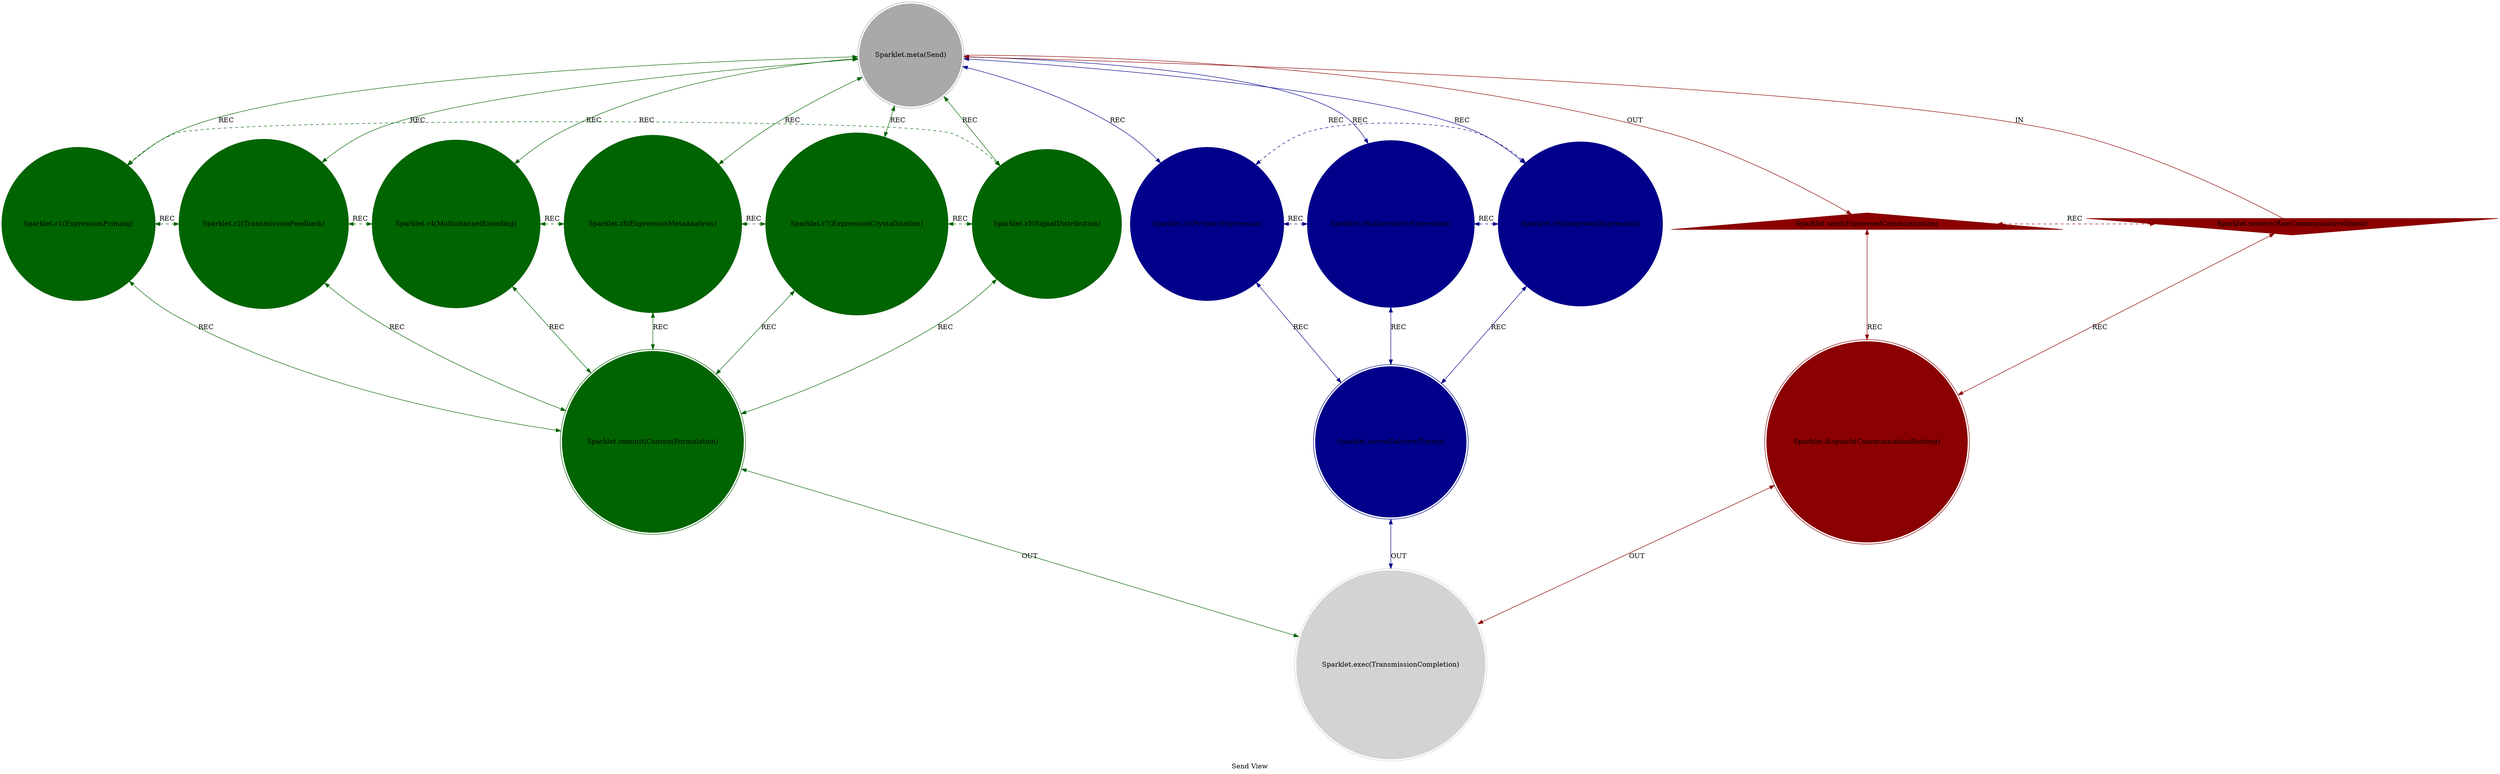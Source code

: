 strict digraph SendView {
    style = filled;
    color = lightgray;
    node [shape = circle; style = filled; color = lightgreen;];
    edge [color = darkgray;];
    label = "Send View";
    comment = "Manifestation Operator for Expression and Transmission";
    
    spark_0_t [label = "Sparklet.meta(Send)";comment = "Abstract: The semantic field where potential expressions exist as unmanifested communications.";shape = doublecircle;color = darkgray;];
    spark_1_t [label = "Sparklet.r1(ExpressionPriming)";comment = "Initiation: Prepares communications for manifestation and transmission readiness.";color = darkgreen;];
    spark_2_t [label = "Sparklet.r2(TransmissionFeedback)";comment = "Response: Adapts expression based on channel capacity and reception quality.";color = darkgreen;];
    spark_4_t [label = "Sparklet.r4(MultichannelEncoding)";comment = "Integration: Blends expression modes for robust transmission across mediums.";color = darkgreen;];
    spark_8_t [label = "Sparklet.r8(ExpressionMetaAnalysis)";comment = "Reflection: Examines transmission effectiveness and manifestation clarity.";color = darkgreen;];
    spark_7_t [label = "Sparklet.r7(ExpressionCrystallization)";comment = "Consolidation: Solidifies communications into transmissible forms.";color = darkgreen;];
    spark_5_t [label = "Sparklet.r5(SignalDistribution)";comment = "Propagation: Amplifies and transmits expressions across communication networks.";color = darkgreen;];
    spark_3_t [label = "Sparklet.r3(PrimaryExpression)";comment = "Thesis: Asserts the dominant communication mode and transmission channel.";color = darkblue;];
    spark_6_t [label = "Sparklet.r6(AlternativeExpression)";comment = "Antithesis: Challenges communication conventions with innovative encoding.";color = darkblue;];
    spark_9_t [label = "Sparklet.r9(IntegratedExpression)";comment = "Synthesis: Resolves transmission conflicts through adaptive encoding strategies.";color = darkblue;];
    spark_a_t [label = "Sparklet.receive(RawCommunicativeIntent)";comment = "Potential: Unexpressed meanings awaiting manifestation and transmission.";shape = invtriangle;color = darkred;];
    spark_b_t [label = "Sparklet.send(ExpressedCommunication)";comment = "Manifest: Meanings transformed into transmitted signals across channels.";shape = triangle;color = darkred;];
    spark_c_t [label = "Sparklet.dispatch(CommunicationRouting)";comment = "Why-Who: Determines expression purposes and intended recipients.";shape = doublecircle;color = darkred;];
    spark_d_t [label = "Sparklet.commit(ContentFormulation)";comment = "What-How: Selects specific expressions and encoding methods for transmission.";shape = doublecircle;color = darkgreen;];
    spark_e_t [label = "Sparklet.serve(DeliveryTiming)";comment = "When-Where: Positions expressions within appropriate temporal and contextual frames.";shape = doublecircle;color = darkblue;];
    spark_f_t [label = "Sparklet.exec(TransmissionCompletion)";comment = "Which-Closure: Finalizes expressions and closes communication cycles.";shape = doublecircle;color = lightgray;];
    
    spark_a_t -> spark_0_t [label = "IN"; comment = "Unexpressed communications enter as potential transmissions awaiting manifestation."; color = darkred; constraint = false;];
    spark_0_t -> spark_b_t [label = "OUT"; comment = "Manifested expressions emerge as transmitted signals ready for reception and interpretation."; color = darkred;];
    spark_0_t -> spark_3_t [label = "REC"; comment = "Abstract communications engage with primary expression modes to establish transmission conventions."; color = darkblue; dir = both;];
    spark_0_t -> spark_6_t [label = "REC"; comment = "Potential expressions interact with alternative encoding strategies to explore transmission variations."; color = darkblue; dir = both;];
    spark_0_t -> spark_9_t [label = "REC"; comment = "Communication possibilities seek integrated expression through adaptive encoding synthesis."; color = darkblue; dir = both;];
    spark_0_t -> spark_1_t [label = "REC"; comment = "Abstract intent primes specific expression initiation through transmission readiness activation."; color = darkgreen; dir = both;];
    spark_0_t -> spark_2_t [label = "REC"; comment = "Potential transmissions engage response systems to adapt to channel feedback."; color = darkgreen; dir = both;];
    spark_0_t -> spark_4_t [label = "REC"; comment = "Multiple expression channels require integration for robust multi-modal transmission."; color = darkgreen; dir = both;];
    spark_0_t -> spark_8_t [label = "REC"; comment = "Expression processes reflect on their own clarity and transmission effectiveness."; color = darkgreen; dir = both;];
    spark_0_t -> spark_7_t [label = "REC"; comment = "Selected expressions consolidate into stable transmissible forms and encodings."; color = darkgreen; dir = both;];
    spark_0_t -> spark_5_t [label = "REC"; comment = "Stable expressions propagate across communication networks and transmission pathways."; color = darkgreen; dir = both;];
    
    spark_a_t -> spark_c_t [label = "REC"; comment = "Communication potential informs expression routing by highlighting transmission possibilities."; color = darkred; dir = both;];
    spark_b_t -> spark_c_t [label = "REC"; comment = "Transmission outcomes refine routing decisions through signal integrity and reception feedback."; color = darkred; dir = both;];
    spark_1_t -> spark_d_t [label = "REC"; comment = "Expression priming informs content formulation by preparing specific transmission frameworks."; color = darkgreen; dir = both;];
    spark_2_t -> spark_d_t [label = "REC"; comment = "Transmission feedback guides content formulation by revealing channel characteristics and limitations."; color = darkgreen; dir = both;];
    spark_4_t -> spark_d_t [label = "REC"; comment = "Multi-channel capabilities enable formulation of robust encodings and transmission strategies."; color = darkgreen; dir = both;];
    spark_8_t -> spark_d_t [label = "REC"; comment = "Expression reflection informs content formulation by evaluating encoding clarity and effectiveness."; color = darkgreen; dir = both;];
    spark_7_t -> spark_d_t [label = "REC"; comment = "Expression crystallization reinforces content formulation by stabilizing transmission formats."; color = darkgreen; dir = both;];
    spark_5_t -> spark_d_t [label = "REC"; comment = "Distribution requirements influence content formulation by considering network propagation pathways."; color = darkgreen; dir = both;];
    spark_3_t -> spark_e_t [label = "REC"; comment = "Primary expressions establish delivery timing and contextual positioning for transmission."; color = darkblue; dir = both;];
    spark_6_t -> spark_e_t [label = "REC"; comment = "Alternative expressions challenge delivery conventions, exploring innovative timing and placement."; color = darkblue; dir = both;];
    spark_9_t -> spark_e_t [label = "REC"; comment = "Integrated expressions guide delivery through optimized timing and contextual strategies."; color = darkblue; dir = both;];
    
    spark_1_t -> spark_2_t [label = "REC"; comment = "Expression priming enables adaptive response by preparing flexible transmission frameworks."; color = darkgreen; dir = both; style = dashed; constraint = false;];
    spark_2_t -> spark_4_t [label = "REC"; comment = "Response patterns drive integration needs as multiple transmission channels require coordination."; color = darkgreen; dir = both; style = dashed; constraint = false;];
    spark_4_t -> spark_8_t [label = "REC"; comment = "Integration complexity prompts reflection on expression clarity and transmission effectiveness."; color = darkgreen; dir = both; style = dashed; constraint = false;];
    spark_8_t -> spark_7_t [label = "REC"; comment = "Reflective insights enable consolidation by identifying optimal expression forms and encodings."; color = darkgreen; dir = both; style = dashed; constraint = false;];
    spark_7_t -> spark_5_t [label = "REC"; comment = "Consolidated expressions require propagation across communication networks and channels."; color = darkgreen; dir = both; style = dashed; constraint = false;];
    spark_5_t -> spark_1_t [label = "REC"; comment = "Propagated transmissions create new priming opportunities, initiating further expression cycles."; color = darkgreen; dir = both; style = dashed; constraint = false;];
    spark_3_t -> spark_6_t [label = "REC"; comment = "Conventional expressions naturally generate alternative encodings through transmission tension."; color = darkblue; dir = both; style = dashed; constraint = false;];
    spark_6_t -> spark_9_t [label = "REC"; comment = "Encoding conflicts drive toward synthetic resolution through adaptive transmission strategies."; color = darkblue; dir = both; style = dashed; constraint = false;];
    spark_9_t -> spark_3_t [label = "REC"; comment = "Synthetic expressions become new conventions, advancing communication strategy evolution."; color = darkblue; dir = both; style = dashed; constraint = false;];
    spark_a_t -> spark_b_t [label = "REC"; comment = "Unexpressed potential and manifested transmission exist in creative tension, each informing the other."; color = darkred; dir = both; style = dashed; constraint = false;];
    
    spark_c_t -> spark_f_t [label = "OUT"; comment = "Communication routing culminates in transmission completion by defining expression purposes."; color = darkred; dir = both;];
    spark_d_t -> spark_f_t [label = "OUT"; comment = "Content formulation achieves transmission completion through finalized expression choices."; color = darkgreen; dir = both;];
    spark_e_t -> spark_f_t [label = "OUT"; comment = "Delivery timing completes transmission through contextual manifestation in communication acts."; color = darkblue; dir = both;];
}